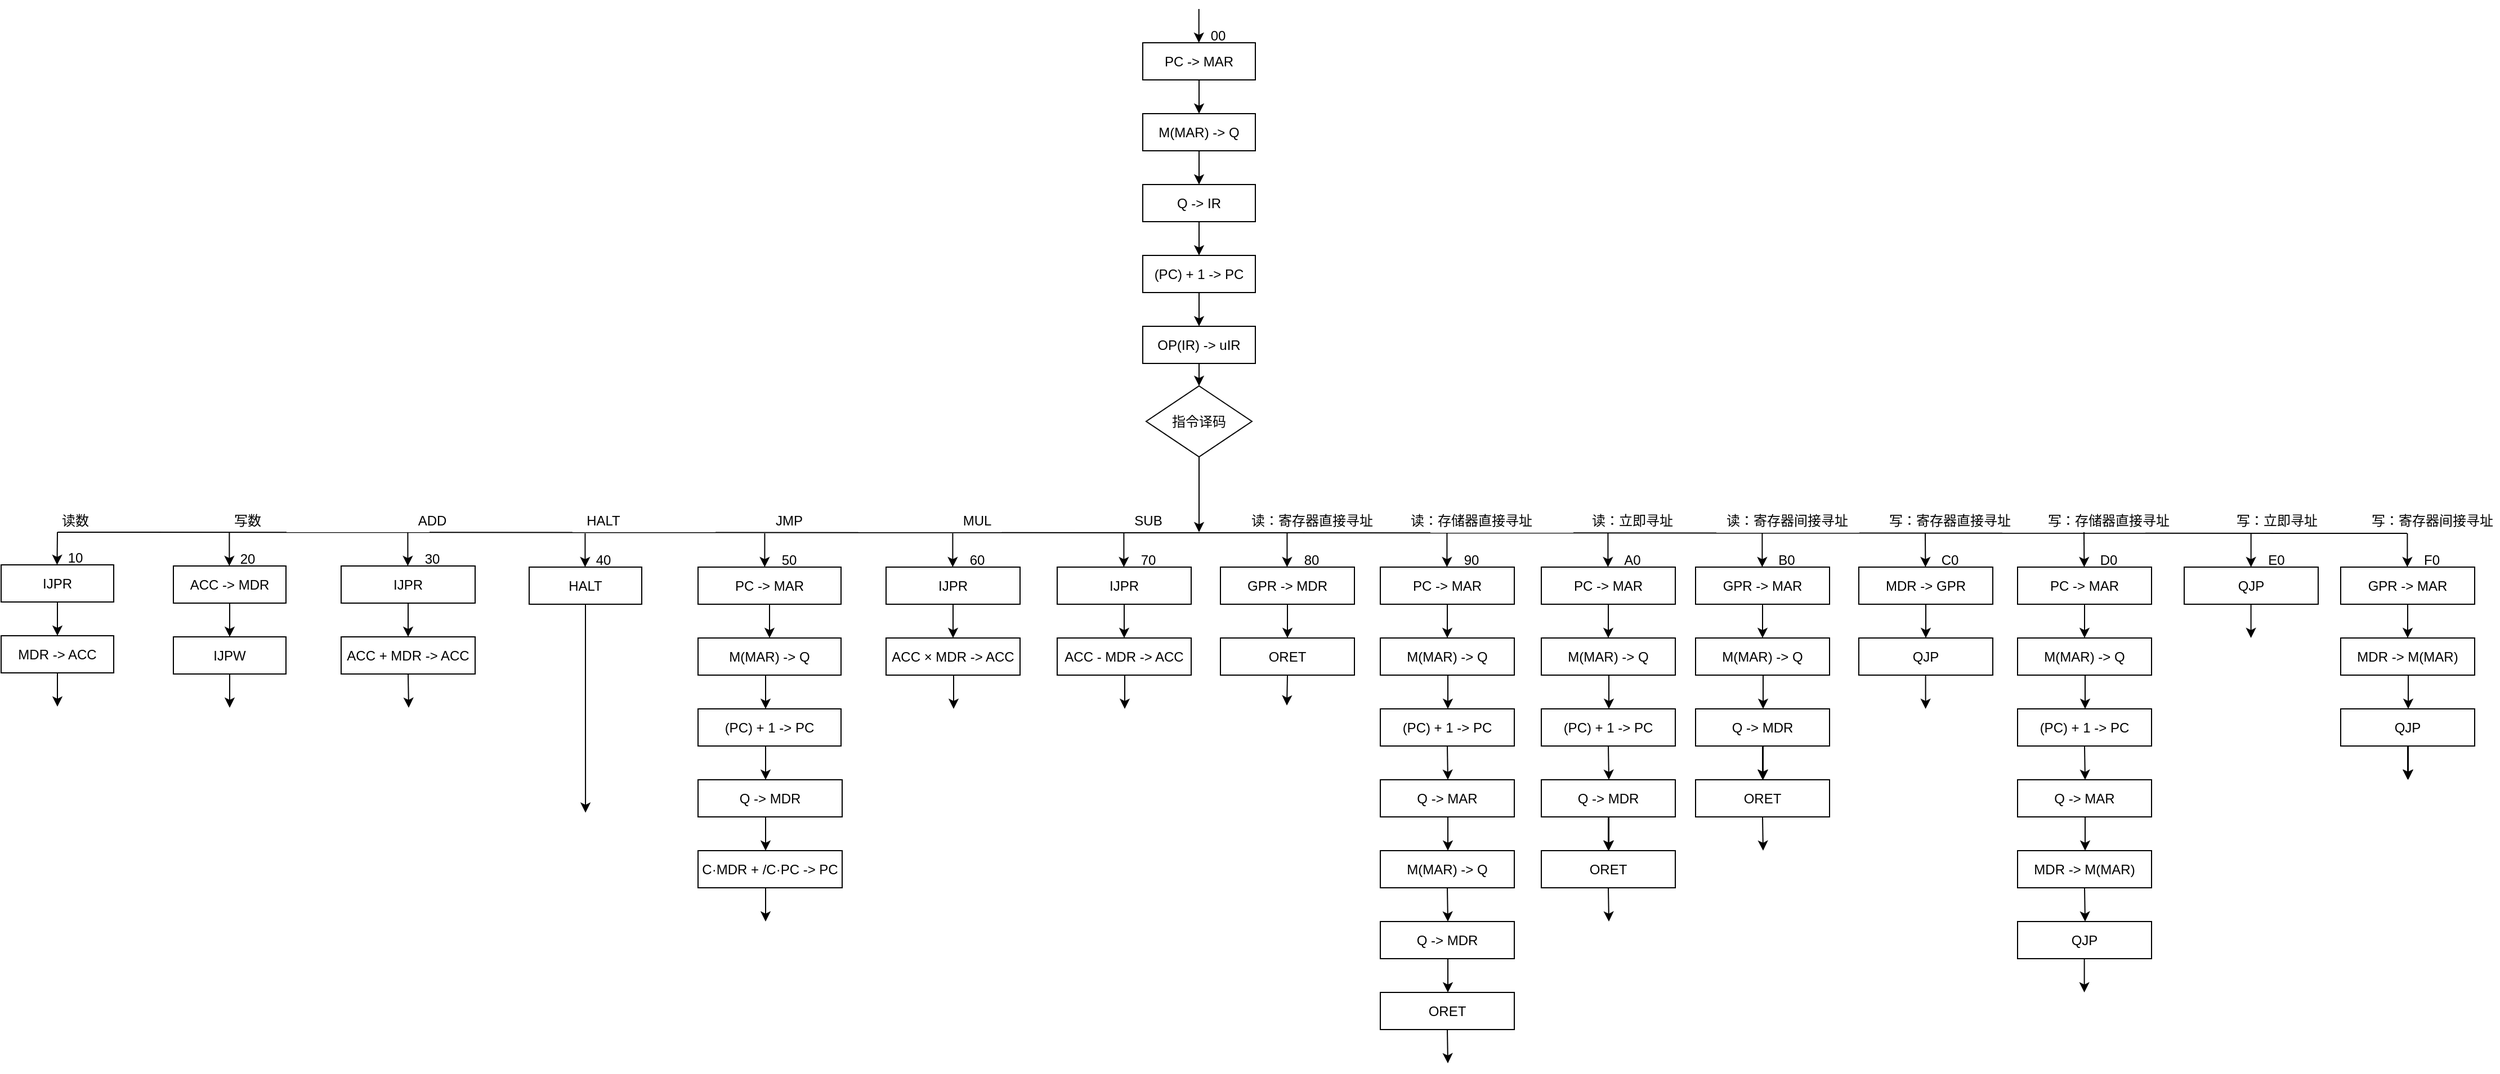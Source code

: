 <mxfile version="24.4.10" type="github">
  <diagram name="第 1 页" id="KQBWLX6boM1I_vUu8Vus">
    <mxGraphModel dx="664" dy="372" grid="0" gridSize="10" guides="1" tooltips="1" connect="1" arrows="1" fold="1" page="1" pageScale="1" pageWidth="2336" pageHeight="1654" math="0" shadow="0">
      <root>
        <mxCell id="0" />
        <mxCell id="1" parent="0" />
        <mxCell id="kWfAGaoXyf_pxr5Y56vw-7" style="edgeStyle=orthogonalEdgeStyle;rounded=0;orthogonalLoop=1;jettySize=auto;html=1;exitX=0.5;exitY=1;exitDx=0;exitDy=0;entryX=0.5;entryY=0;entryDx=0;entryDy=0;" parent="1" source="kWfAGaoXyf_pxr5Y56vw-1" target="kWfAGaoXyf_pxr5Y56vw-2" edge="1">
          <mxGeometry relative="1" as="geometry" />
        </mxCell>
        <mxCell id="kWfAGaoXyf_pxr5Y56vw-1" value="PC -&amp;gt; MAR" style="rounded=0;whiteSpace=wrap;html=1;" parent="1" vertex="1">
          <mxGeometry x="1078" y="47" width="100" height="33" as="geometry" />
        </mxCell>
        <mxCell id="kWfAGaoXyf_pxr5Y56vw-9" style="edgeStyle=orthogonalEdgeStyle;rounded=0;orthogonalLoop=1;jettySize=auto;html=1;exitX=0.5;exitY=1;exitDx=0;exitDy=0;entryX=0.5;entryY=0;entryDx=0;entryDy=0;" parent="1" source="kWfAGaoXyf_pxr5Y56vw-2" target="kWfAGaoXyf_pxr5Y56vw-3" edge="1">
          <mxGeometry relative="1" as="geometry" />
        </mxCell>
        <mxCell id="kWfAGaoXyf_pxr5Y56vw-2" value="M(MAR) -&amp;gt; Q" style="rounded=0;whiteSpace=wrap;html=1;" parent="1" vertex="1">
          <mxGeometry x="1078" y="110" width="100" height="33" as="geometry" />
        </mxCell>
        <mxCell id="kWfAGaoXyf_pxr5Y56vw-10" style="edgeStyle=orthogonalEdgeStyle;rounded=0;orthogonalLoop=1;jettySize=auto;html=1;exitX=0.5;exitY=1;exitDx=0;exitDy=0;entryX=0.5;entryY=0;entryDx=0;entryDy=0;" parent="1" source="kWfAGaoXyf_pxr5Y56vw-3" target="kWfAGaoXyf_pxr5Y56vw-4" edge="1">
          <mxGeometry relative="1" as="geometry" />
        </mxCell>
        <mxCell id="kWfAGaoXyf_pxr5Y56vw-3" value="Q -&amp;gt; IR" style="rounded=0;whiteSpace=wrap;html=1;" parent="1" vertex="1">
          <mxGeometry x="1078" y="173" width="100" height="33" as="geometry" />
        </mxCell>
        <mxCell id="kWfAGaoXyf_pxr5Y56vw-11" style="edgeStyle=orthogonalEdgeStyle;rounded=0;orthogonalLoop=1;jettySize=auto;html=1;exitX=0.5;exitY=1;exitDx=0;exitDy=0;entryX=0.5;entryY=0;entryDx=0;entryDy=0;" parent="1" source="kWfAGaoXyf_pxr5Y56vw-4" target="kWfAGaoXyf_pxr5Y56vw-5" edge="1">
          <mxGeometry relative="1" as="geometry" />
        </mxCell>
        <mxCell id="kWfAGaoXyf_pxr5Y56vw-4" value="(PC) + 1 -&amp;gt; PC" style="rounded=0;whiteSpace=wrap;html=1;" parent="1" vertex="1">
          <mxGeometry x="1078" y="236" width="100" height="33" as="geometry" />
        </mxCell>
        <mxCell id="4xwz8GY5jSv0y4s4u3vX-2" style="edgeStyle=orthogonalEdgeStyle;rounded=0;orthogonalLoop=1;jettySize=auto;html=1;exitX=0.5;exitY=1;exitDx=0;exitDy=0;entryX=0.5;entryY=0;entryDx=0;entryDy=0;" edge="1" parent="1" source="kWfAGaoXyf_pxr5Y56vw-5" target="4xwz8GY5jSv0y4s4u3vX-1">
          <mxGeometry relative="1" as="geometry" />
        </mxCell>
        <mxCell id="kWfAGaoXyf_pxr5Y56vw-5" value="OP(IR) -&amp;gt; uIR" style="rounded=0;whiteSpace=wrap;html=1;" parent="1" vertex="1">
          <mxGeometry x="1078" y="299" width="100" height="33" as="geometry" />
        </mxCell>
        <mxCell id="4xwz8GY5jSv0y4s4u3vX-183" style="edgeStyle=orthogonalEdgeStyle;rounded=0;orthogonalLoop=1;jettySize=auto;html=1;exitX=0.5;exitY=1;exitDx=0;exitDy=0;" edge="1" parent="1" source="4xwz8GY5jSv0y4s4u3vX-1">
          <mxGeometry relative="1" as="geometry">
            <mxPoint x="1128" y="482" as="targetPoint" />
          </mxGeometry>
        </mxCell>
        <mxCell id="4xwz8GY5jSv0y4s4u3vX-1" value="指令译码" style="rhombus;whiteSpace=wrap;html=1;" vertex="1" parent="1">
          <mxGeometry x="1081" y="352" width="94" height="63" as="geometry" />
        </mxCell>
        <mxCell id="4xwz8GY5jSv0y4s4u3vX-5" value="00" style="text;html=1;align=center;verticalAlign=middle;whiteSpace=wrap;rounded=0;" vertex="1" parent="1">
          <mxGeometry x="1115" y="26" width="60" height="30" as="geometry" />
        </mxCell>
        <mxCell id="4xwz8GY5jSv0y4s4u3vX-6" style="edgeStyle=orthogonalEdgeStyle;rounded=0;orthogonalLoop=1;jettySize=auto;html=1;exitX=0.5;exitY=1;exitDx=0;exitDy=0;entryX=0.5;entryY=0;entryDx=0;entryDy=0;" edge="1" parent="1" source="4xwz8GY5jSv0y4s4u3vX-7" target="4xwz8GY5jSv0y4s4u3vX-9">
          <mxGeometry relative="1" as="geometry" />
        </mxCell>
        <mxCell id="4xwz8GY5jSv0y4s4u3vX-7" value="IJPR" style="rounded=0;whiteSpace=wrap;html=1;" vertex="1" parent="1">
          <mxGeometry x="64" y="511" width="100" height="33" as="geometry" />
        </mxCell>
        <mxCell id="4xwz8GY5jSv0y4s4u3vX-8" style="edgeStyle=orthogonalEdgeStyle;rounded=0;orthogonalLoop=1;jettySize=auto;html=1;exitX=0.5;exitY=1;exitDx=0;exitDy=0;entryX=0.5;entryY=0;entryDx=0;entryDy=0;" edge="1" parent="1" source="4xwz8GY5jSv0y4s4u3vX-9">
          <mxGeometry relative="1" as="geometry">
            <mxPoint x="114" y="637" as="targetPoint" />
          </mxGeometry>
        </mxCell>
        <mxCell id="4xwz8GY5jSv0y4s4u3vX-9" value="MDR -&amp;gt; ACC" style="rounded=0;whiteSpace=wrap;html=1;" vertex="1" parent="1">
          <mxGeometry x="64" y="574" width="100" height="33" as="geometry" />
        </mxCell>
        <mxCell id="4xwz8GY5jSv0y4s4u3vX-16" value="10" style="text;html=1;align=center;verticalAlign=middle;whiteSpace=wrap;rounded=0;" vertex="1" parent="1">
          <mxGeometry x="100" y="490" width="60" height="30" as="geometry" />
        </mxCell>
        <mxCell id="4xwz8GY5jSv0y4s4u3vX-17" style="edgeStyle=orthogonalEdgeStyle;rounded=0;orthogonalLoop=1;jettySize=auto;html=1;exitX=0.5;exitY=1;exitDx=0;exitDy=0;entryX=0.5;entryY=0;entryDx=0;entryDy=0;" edge="1" parent="1">
          <mxGeometry relative="1" as="geometry">
            <mxPoint x="1127.86" y="17" as="sourcePoint" />
            <mxPoint x="1127.86" y="47" as="targetPoint" />
          </mxGeometry>
        </mxCell>
        <mxCell id="4xwz8GY5jSv0y4s4u3vX-18" style="edgeStyle=orthogonalEdgeStyle;rounded=0;orthogonalLoop=1;jettySize=auto;html=1;entryX=0.5;entryY=0;entryDx=0;entryDy=0;" edge="1" parent="1">
          <mxGeometry relative="1" as="geometry">
            <mxPoint x="114" y="482" as="sourcePoint" />
            <mxPoint x="113.71" y="511" as="targetPoint" />
          </mxGeometry>
        </mxCell>
        <mxCell id="4xwz8GY5jSv0y4s4u3vX-20" style="edgeStyle=orthogonalEdgeStyle;rounded=0;orthogonalLoop=1;jettySize=auto;html=1;exitX=0.5;exitY=1;exitDx=0;exitDy=0;entryX=0.5;entryY=0;entryDx=0;entryDy=0;" edge="1" parent="1" source="4xwz8GY5jSv0y4s4u3vX-21" target="4xwz8GY5jSv0y4s4u3vX-23">
          <mxGeometry relative="1" as="geometry" />
        </mxCell>
        <mxCell id="4xwz8GY5jSv0y4s4u3vX-21" value="ACC -&amp;gt; MDR" style="rounded=0;whiteSpace=wrap;html=1;" vertex="1" parent="1">
          <mxGeometry x="217" y="512" width="100" height="33" as="geometry" />
        </mxCell>
        <mxCell id="4xwz8GY5jSv0y4s4u3vX-22" style="edgeStyle=orthogonalEdgeStyle;rounded=0;orthogonalLoop=1;jettySize=auto;html=1;exitX=0.5;exitY=1;exitDx=0;exitDy=0;entryX=0.5;entryY=0;entryDx=0;entryDy=0;" edge="1" parent="1" source="4xwz8GY5jSv0y4s4u3vX-23">
          <mxGeometry relative="1" as="geometry">
            <mxPoint x="267" y="638" as="targetPoint" />
          </mxGeometry>
        </mxCell>
        <mxCell id="4xwz8GY5jSv0y4s4u3vX-23" value="IJPW" style="rounded=0;whiteSpace=wrap;html=1;" vertex="1" parent="1">
          <mxGeometry x="217" y="575" width="100" height="33" as="geometry" />
        </mxCell>
        <mxCell id="4xwz8GY5jSv0y4s4u3vX-24" value="20" style="text;html=1;align=center;verticalAlign=middle;whiteSpace=wrap;rounded=0;" vertex="1" parent="1">
          <mxGeometry x="253" y="491" width="60" height="30" as="geometry" />
        </mxCell>
        <mxCell id="4xwz8GY5jSv0y4s4u3vX-25" style="edgeStyle=orthogonalEdgeStyle;rounded=0;orthogonalLoop=1;jettySize=auto;html=1;exitX=0.5;exitY=1;exitDx=0;exitDy=0;entryX=0.5;entryY=0;entryDx=0;entryDy=0;" edge="1" parent="1">
          <mxGeometry relative="1" as="geometry">
            <mxPoint x="266.71" y="482" as="sourcePoint" />
            <mxPoint x="266.71" y="512" as="targetPoint" />
          </mxGeometry>
        </mxCell>
        <mxCell id="4xwz8GY5jSv0y4s4u3vX-26" style="edgeStyle=orthogonalEdgeStyle;rounded=0;orthogonalLoop=1;jettySize=auto;html=1;exitX=0.5;exitY=1;exitDx=0;exitDy=0;entryX=0.5;entryY=0;entryDx=0;entryDy=0;" edge="1" parent="1" source="4xwz8GY5jSv0y4s4u3vX-27" target="4xwz8GY5jSv0y4s4u3vX-29">
          <mxGeometry relative="1" as="geometry" />
        </mxCell>
        <mxCell id="4xwz8GY5jSv0y4s4u3vX-27" value="IJPR" style="rounded=0;whiteSpace=wrap;html=1;" vertex="1" parent="1">
          <mxGeometry x="366" y="512" width="119" height="33" as="geometry" />
        </mxCell>
        <mxCell id="4xwz8GY5jSv0y4s4u3vX-28" style="edgeStyle=orthogonalEdgeStyle;rounded=0;orthogonalLoop=1;jettySize=auto;html=1;exitX=0.5;exitY=1;exitDx=0;exitDy=0;entryX=0.5;entryY=0;entryDx=0;entryDy=0;" edge="1" parent="1" source="4xwz8GY5jSv0y4s4u3vX-29">
          <mxGeometry relative="1" as="geometry">
            <mxPoint x="426" y="638" as="targetPoint" />
            <mxPoint x="435.5" y="608" as="sourcePoint" />
          </mxGeometry>
        </mxCell>
        <mxCell id="4xwz8GY5jSv0y4s4u3vX-29" value="ACC + MDR -&amp;gt; ACC" style="rounded=0;whiteSpace=wrap;html=1;" vertex="1" parent="1">
          <mxGeometry x="366" y="575" width="119" height="33" as="geometry" />
        </mxCell>
        <mxCell id="4xwz8GY5jSv0y4s4u3vX-30" value="30" style="text;html=1;align=center;verticalAlign=middle;whiteSpace=wrap;rounded=0;" vertex="1" parent="1">
          <mxGeometry x="417" y="491" width="60" height="30" as="geometry" />
        </mxCell>
        <mxCell id="4xwz8GY5jSv0y4s4u3vX-31" style="edgeStyle=orthogonalEdgeStyle;rounded=0;orthogonalLoop=1;jettySize=auto;html=1;exitX=0.5;exitY=1;exitDx=0;exitDy=0;entryX=0.5;entryY=0;entryDx=0;entryDy=0;" edge="1" parent="1">
          <mxGeometry relative="1" as="geometry">
            <mxPoint x="425.21" y="482" as="sourcePoint" />
            <mxPoint x="425.21" y="512" as="targetPoint" />
          </mxGeometry>
        </mxCell>
        <mxCell id="4xwz8GY5jSv0y4s4u3vX-38" style="edgeStyle=orthogonalEdgeStyle;rounded=0;orthogonalLoop=1;jettySize=auto;html=1;exitX=0.5;exitY=1;exitDx=0;exitDy=0;" edge="1" parent="1" source="4xwz8GY5jSv0y4s4u3vX-33">
          <mxGeometry relative="1" as="geometry">
            <mxPoint x="583.048" y="731.245" as="targetPoint" />
          </mxGeometry>
        </mxCell>
        <mxCell id="4xwz8GY5jSv0y4s4u3vX-33" value="HALT" style="rounded=0;whiteSpace=wrap;html=1;" vertex="1" parent="1">
          <mxGeometry x="533" y="513" width="100" height="33" as="geometry" />
        </mxCell>
        <mxCell id="4xwz8GY5jSv0y4s4u3vX-36" value="40" style="text;html=1;align=center;verticalAlign=middle;whiteSpace=wrap;rounded=0;" vertex="1" parent="1">
          <mxGeometry x="569" y="492" width="60" height="30" as="geometry" />
        </mxCell>
        <mxCell id="4xwz8GY5jSv0y4s4u3vX-37" style="edgeStyle=orthogonalEdgeStyle;rounded=0;orthogonalLoop=1;jettySize=auto;html=1;exitX=0.5;exitY=1;exitDx=0;exitDy=0;entryX=0.5;entryY=0;entryDx=0;entryDy=0;" edge="1" parent="1">
          <mxGeometry relative="1" as="geometry">
            <mxPoint x="582.71" y="483" as="sourcePoint" />
            <mxPoint x="582.71" y="513" as="targetPoint" />
          </mxGeometry>
        </mxCell>
        <mxCell id="4xwz8GY5jSv0y4s4u3vX-39" style="edgeStyle=orthogonalEdgeStyle;rounded=0;orthogonalLoop=1;jettySize=auto;html=1;exitX=0.5;exitY=1;exitDx=0;exitDy=0;entryX=0.5;entryY=0;entryDx=0;entryDy=0;" edge="1" parent="1" source="4xwz8GY5jSv0y4s4u3vX-40" target="4xwz8GY5jSv0y4s4u3vX-42">
          <mxGeometry relative="1" as="geometry" />
        </mxCell>
        <mxCell id="4xwz8GY5jSv0y4s4u3vX-40" value="PC -&amp;gt; MAR" style="rounded=0;whiteSpace=wrap;html=1;" vertex="1" parent="1">
          <mxGeometry x="683" y="513" width="127" height="33" as="geometry" />
        </mxCell>
        <mxCell id="4xwz8GY5jSv0y4s4u3vX-41" style="edgeStyle=orthogonalEdgeStyle;rounded=0;orthogonalLoop=1;jettySize=auto;html=1;entryX=0.5;entryY=0;entryDx=0;entryDy=0;" edge="1" parent="1">
          <mxGeometry relative="1" as="geometry">
            <mxPoint x="743" y="639" as="targetPoint" />
            <mxPoint x="743" y="609" as="sourcePoint" />
          </mxGeometry>
        </mxCell>
        <mxCell id="4xwz8GY5jSv0y4s4u3vX-42" value="M(MAR) -&amp;gt; Q" style="rounded=0;whiteSpace=wrap;html=1;" vertex="1" parent="1">
          <mxGeometry x="683" y="576" width="127" height="33" as="geometry" />
        </mxCell>
        <mxCell id="4xwz8GY5jSv0y4s4u3vX-43" value="50" style="text;html=1;align=center;verticalAlign=middle;whiteSpace=wrap;rounded=0;" vertex="1" parent="1">
          <mxGeometry x="734" y="492" width="60" height="30" as="geometry" />
        </mxCell>
        <mxCell id="4xwz8GY5jSv0y4s4u3vX-44" style="edgeStyle=orthogonalEdgeStyle;rounded=0;orthogonalLoop=1;jettySize=auto;html=1;exitX=0.5;exitY=1;exitDx=0;exitDy=0;entryX=0.5;entryY=0;entryDx=0;entryDy=0;" edge="1" parent="1">
          <mxGeometry relative="1" as="geometry">
            <mxPoint x="742.21" y="483" as="sourcePoint" />
            <mxPoint x="742.21" y="513" as="targetPoint" />
          </mxGeometry>
        </mxCell>
        <mxCell id="4xwz8GY5jSv0y4s4u3vX-45" style="edgeStyle=orthogonalEdgeStyle;rounded=0;orthogonalLoop=1;jettySize=auto;html=1;exitX=0.5;exitY=1;exitDx=0;exitDy=0;entryX=0.5;entryY=0;entryDx=0;entryDy=0;" edge="1" parent="1">
          <mxGeometry relative="1" as="geometry">
            <mxPoint x="743" y="702" as="targetPoint" />
            <mxPoint x="752.5" y="672" as="sourcePoint" />
          </mxGeometry>
        </mxCell>
        <mxCell id="4xwz8GY5jSv0y4s4u3vX-46" value="(PC) + 1 -&amp;gt; PC" style="rounded=0;whiteSpace=wrap;html=1;" vertex="1" parent="1">
          <mxGeometry x="683" y="639" width="127" height="33" as="geometry" />
        </mxCell>
        <mxCell id="4xwz8GY5jSv0y4s4u3vX-47" style="edgeStyle=orthogonalEdgeStyle;rounded=0;orthogonalLoop=1;jettySize=auto;html=1;exitX=0.5;exitY=1;exitDx=0;exitDy=0;entryX=0.5;entryY=0;entryDx=0;entryDy=0;" edge="1" parent="1">
          <mxGeometry relative="1" as="geometry">
            <mxPoint x="743" y="765" as="targetPoint" />
            <mxPoint x="752.5" y="735" as="sourcePoint" />
          </mxGeometry>
        </mxCell>
        <mxCell id="4xwz8GY5jSv0y4s4u3vX-48" value="Q -&amp;gt; MDR" style="rounded=0;whiteSpace=wrap;html=1;" vertex="1" parent="1">
          <mxGeometry x="683" y="702" width="128" height="33" as="geometry" />
        </mxCell>
        <mxCell id="4xwz8GY5jSv0y4s4u3vX-49" style="edgeStyle=orthogonalEdgeStyle;rounded=0;orthogonalLoop=1;jettySize=auto;html=1;exitX=0.5;exitY=1;exitDx=0;exitDy=0;entryX=0.5;entryY=0;entryDx=0;entryDy=0;" edge="1" parent="1">
          <mxGeometry relative="1" as="geometry">
            <mxPoint x="743" y="828" as="targetPoint" />
            <mxPoint x="752.5" y="798" as="sourcePoint" />
          </mxGeometry>
        </mxCell>
        <mxCell id="4xwz8GY5jSv0y4s4u3vX-50" value="C·MDR + /C·PC -&amp;gt; PC" style="rounded=0;whiteSpace=wrap;html=1;" vertex="1" parent="1">
          <mxGeometry x="683" y="765" width="128" height="33" as="geometry" />
        </mxCell>
        <mxCell id="4xwz8GY5jSv0y4s4u3vX-51" style="edgeStyle=orthogonalEdgeStyle;rounded=0;orthogonalLoop=1;jettySize=auto;html=1;exitX=0.5;exitY=1;exitDx=0;exitDy=0;entryX=0.5;entryY=0;entryDx=0;entryDy=0;" edge="1" parent="1" source="4xwz8GY5jSv0y4s4u3vX-52" target="4xwz8GY5jSv0y4s4u3vX-54">
          <mxGeometry relative="1" as="geometry" />
        </mxCell>
        <mxCell id="4xwz8GY5jSv0y4s4u3vX-52" value="IJPR" style="rounded=0;whiteSpace=wrap;html=1;" vertex="1" parent="1">
          <mxGeometry x="850" y="513" width="119" height="33" as="geometry" />
        </mxCell>
        <mxCell id="4xwz8GY5jSv0y4s4u3vX-53" style="edgeStyle=orthogonalEdgeStyle;rounded=0;orthogonalLoop=1;jettySize=auto;html=1;entryX=0.5;entryY=0;entryDx=0;entryDy=0;" edge="1" parent="1">
          <mxGeometry relative="1" as="geometry">
            <mxPoint x="910" y="639" as="targetPoint" />
            <mxPoint x="910" y="609" as="sourcePoint" />
          </mxGeometry>
        </mxCell>
        <mxCell id="4xwz8GY5jSv0y4s4u3vX-54" value="ACC × MDR -&amp;gt; ACC" style="rounded=0;whiteSpace=wrap;html=1;" vertex="1" parent="1">
          <mxGeometry x="850" y="576" width="119" height="33" as="geometry" />
        </mxCell>
        <mxCell id="4xwz8GY5jSv0y4s4u3vX-55" value="60" style="text;html=1;align=center;verticalAlign=middle;whiteSpace=wrap;rounded=0;" vertex="1" parent="1">
          <mxGeometry x="901" y="492" width="60" height="30" as="geometry" />
        </mxCell>
        <mxCell id="4xwz8GY5jSv0y4s4u3vX-56" style="edgeStyle=orthogonalEdgeStyle;rounded=0;orthogonalLoop=1;jettySize=auto;html=1;exitX=0.5;exitY=1;exitDx=0;exitDy=0;entryX=0.5;entryY=0;entryDx=0;entryDy=0;" edge="1" parent="1">
          <mxGeometry relative="1" as="geometry">
            <mxPoint x="909.21" y="483" as="sourcePoint" />
            <mxPoint x="909.21" y="513" as="targetPoint" />
          </mxGeometry>
        </mxCell>
        <mxCell id="4xwz8GY5jSv0y4s4u3vX-57" style="edgeStyle=orthogonalEdgeStyle;rounded=0;orthogonalLoop=1;jettySize=auto;html=1;exitX=0.5;exitY=1;exitDx=0;exitDy=0;entryX=0.5;entryY=0;entryDx=0;entryDy=0;" edge="1" parent="1" source="4xwz8GY5jSv0y4s4u3vX-58" target="4xwz8GY5jSv0y4s4u3vX-60">
          <mxGeometry relative="1" as="geometry" />
        </mxCell>
        <mxCell id="4xwz8GY5jSv0y4s4u3vX-58" value="IJPR" style="rounded=0;whiteSpace=wrap;html=1;" vertex="1" parent="1">
          <mxGeometry x="1002" y="513" width="119" height="33" as="geometry" />
        </mxCell>
        <mxCell id="4xwz8GY5jSv0y4s4u3vX-59" style="edgeStyle=orthogonalEdgeStyle;rounded=0;orthogonalLoop=1;jettySize=auto;html=1;entryX=0.5;entryY=0;entryDx=0;entryDy=0;" edge="1" parent="1">
          <mxGeometry relative="1" as="geometry">
            <mxPoint x="1062" y="639" as="targetPoint" />
            <mxPoint x="1062" y="609" as="sourcePoint" />
          </mxGeometry>
        </mxCell>
        <mxCell id="4xwz8GY5jSv0y4s4u3vX-60" value="ACC - MDR -&amp;gt; ACC" style="rounded=0;whiteSpace=wrap;html=1;" vertex="1" parent="1">
          <mxGeometry x="1002" y="576" width="119" height="33" as="geometry" />
        </mxCell>
        <mxCell id="4xwz8GY5jSv0y4s4u3vX-61" value="70" style="text;html=1;align=center;verticalAlign=middle;whiteSpace=wrap;rounded=0;" vertex="1" parent="1">
          <mxGeometry x="1053" y="492" width="60" height="30" as="geometry" />
        </mxCell>
        <mxCell id="4xwz8GY5jSv0y4s4u3vX-62" style="edgeStyle=orthogonalEdgeStyle;rounded=0;orthogonalLoop=1;jettySize=auto;html=1;exitX=0.5;exitY=1;exitDx=0;exitDy=0;entryX=0.5;entryY=0;entryDx=0;entryDy=0;" edge="1" parent="1">
          <mxGeometry relative="1" as="geometry">
            <mxPoint x="1061.21" y="483" as="sourcePoint" />
            <mxPoint x="1061.21" y="513" as="targetPoint" />
          </mxGeometry>
        </mxCell>
        <mxCell id="4xwz8GY5jSv0y4s4u3vX-64" style="edgeStyle=orthogonalEdgeStyle;rounded=0;orthogonalLoop=1;jettySize=auto;html=1;exitX=0.5;exitY=1;exitDx=0;exitDy=0;entryX=0.5;entryY=0;entryDx=0;entryDy=0;" edge="1" parent="1" source="4xwz8GY5jSv0y4s4u3vX-65" target="4xwz8GY5jSv0y4s4u3vX-67">
          <mxGeometry relative="1" as="geometry" />
        </mxCell>
        <mxCell id="4xwz8GY5jSv0y4s4u3vX-65" value="GPR -&amp;gt; MDR" style="rounded=0;whiteSpace=wrap;html=1;" vertex="1" parent="1">
          <mxGeometry x="1147" y="513" width="119" height="33" as="geometry" />
        </mxCell>
        <mxCell id="4xwz8GY5jSv0y4s4u3vX-66" style="edgeStyle=orthogonalEdgeStyle;rounded=0;orthogonalLoop=1;jettySize=auto;html=1;exitX=0.5;exitY=1;exitDx=0;exitDy=0;" edge="1" parent="1" source="4xwz8GY5jSv0y4s4u3vX-67">
          <mxGeometry relative="1" as="geometry">
            <mxPoint x="1206" y="636" as="targetPoint" />
            <mxPoint x="1215.5" y="621" as="sourcePoint" />
          </mxGeometry>
        </mxCell>
        <mxCell id="4xwz8GY5jSv0y4s4u3vX-67" value="ORET" style="rounded=0;whiteSpace=wrap;html=1;" vertex="1" parent="1">
          <mxGeometry x="1147" y="576" width="119" height="33" as="geometry" />
        </mxCell>
        <mxCell id="4xwz8GY5jSv0y4s4u3vX-68" value="80" style="text;html=1;align=center;verticalAlign=middle;whiteSpace=wrap;rounded=0;" vertex="1" parent="1">
          <mxGeometry x="1198" y="492" width="60" height="30" as="geometry" />
        </mxCell>
        <mxCell id="4xwz8GY5jSv0y4s4u3vX-69" style="edgeStyle=orthogonalEdgeStyle;rounded=0;orthogonalLoop=1;jettySize=auto;html=1;exitX=0.5;exitY=1;exitDx=0;exitDy=0;entryX=0.5;entryY=0;entryDx=0;entryDy=0;" edge="1" parent="1">
          <mxGeometry relative="1" as="geometry">
            <mxPoint x="1206.21" y="483" as="sourcePoint" />
            <mxPoint x="1206.21" y="513" as="targetPoint" />
          </mxGeometry>
        </mxCell>
        <mxCell id="4xwz8GY5jSv0y4s4u3vX-70" style="edgeStyle=orthogonalEdgeStyle;rounded=0;orthogonalLoop=1;jettySize=auto;html=1;exitX=0.5;exitY=1;exitDx=0;exitDy=0;entryX=0.5;entryY=0;entryDx=0;entryDy=0;" edge="1" parent="1" source="4xwz8GY5jSv0y4s4u3vX-71" target="4xwz8GY5jSv0y4s4u3vX-73">
          <mxGeometry relative="1" as="geometry" />
        </mxCell>
        <mxCell id="4xwz8GY5jSv0y4s4u3vX-71" value="PC -&amp;gt; MAR" style="rounded=0;whiteSpace=wrap;html=1;" vertex="1" parent="1">
          <mxGeometry x="1289" y="513" width="119" height="33" as="geometry" />
        </mxCell>
        <mxCell id="4xwz8GY5jSv0y4s4u3vX-72" style="edgeStyle=orthogonalEdgeStyle;rounded=0;orthogonalLoop=1;jettySize=auto;html=1;entryX=0.5;entryY=0;entryDx=0;entryDy=0;" edge="1" parent="1">
          <mxGeometry relative="1" as="geometry">
            <mxPoint x="1349" y="639" as="targetPoint" />
            <mxPoint x="1349" y="609" as="sourcePoint" />
          </mxGeometry>
        </mxCell>
        <mxCell id="4xwz8GY5jSv0y4s4u3vX-73" value="M(MAR) -&amp;gt; Q" style="rounded=0;whiteSpace=wrap;html=1;" vertex="1" parent="1">
          <mxGeometry x="1289" y="576" width="119" height="33" as="geometry" />
        </mxCell>
        <mxCell id="4xwz8GY5jSv0y4s4u3vX-74" value="90" style="text;html=1;align=center;verticalAlign=middle;whiteSpace=wrap;rounded=0;" vertex="1" parent="1">
          <mxGeometry x="1340" y="492" width="60" height="30" as="geometry" />
        </mxCell>
        <mxCell id="4xwz8GY5jSv0y4s4u3vX-75" style="edgeStyle=orthogonalEdgeStyle;rounded=0;orthogonalLoop=1;jettySize=auto;html=1;exitX=0.5;exitY=1;exitDx=0;exitDy=0;entryX=0.5;entryY=0;entryDx=0;entryDy=0;" edge="1" parent="1">
          <mxGeometry relative="1" as="geometry">
            <mxPoint x="1348.21" y="483" as="sourcePoint" />
            <mxPoint x="1348.21" y="513" as="targetPoint" />
          </mxGeometry>
        </mxCell>
        <mxCell id="4xwz8GY5jSv0y4s4u3vX-76" style="edgeStyle=orthogonalEdgeStyle;rounded=0;orthogonalLoop=1;jettySize=auto;html=1;exitX=0.5;exitY=1;exitDx=0;exitDy=0;entryX=0.5;entryY=0;entryDx=0;entryDy=0;" edge="1" parent="1" source="4xwz8GY5jSv0y4s4u3vX-77">
          <mxGeometry relative="1" as="geometry">
            <mxPoint x="1349" y="702" as="targetPoint" />
            <mxPoint x="1358.5" y="672" as="sourcePoint" />
          </mxGeometry>
        </mxCell>
        <mxCell id="4xwz8GY5jSv0y4s4u3vX-77" value="(PC) + 1 -&amp;gt; PC&lt;span style=&quot;color: rgba(0, 0, 0, 0); font-family: monospace; font-size: 0px; text-align: start; white-space: nowrap;&quot;&gt;%3CmxGraphModel%3E%3Croot%3E%3CmxCell%20id%3D%220%22%2F%3E%3CmxCell%20id%3D%221%22%20parent%3D%220%22%2F%3E%3CmxCell%20id%3D%222%22%20style%3D%22edgeStyle%3DorthogonalEdgeStyle%3Brounded%3D0%3BorthogonalLoop%3D1%3BjettySize%3Dauto%3Bhtml%3D1%3BexitX%3D0.5%3BexitY%3D1%3BexitDx%3D0%3BexitDy%3D0%3BentryX%3D0.5%3BentryY%3D0%3BentryDx%3D0%3BentryDy%3D0%3B%22%20edge%3D%221%22%20parent%3D%221%22%3E%3CmxGeometry%20relative%3D%221%22%20as%3D%22geometry%22%3E%3CmxPoint%20x%3D%222110%22%20y%3D%22619%22%20as%3D%22targetPoint%22%2F%3E%3CmxPoint%20x%3D%222119.5%22%20y%3D%22589%22%20as%3D%22sourcePoint%22%2F%3E%3C%2FmxGeometry%3E%3C%2FmxCell%3E%3CmxCell%20id%3D%223%22%20value%3D%22M(MAR)%20-%26amp%3Bgt%3B%20Q%22%20style%3D%22rounded%3D0%3BwhiteSpace%3Dwrap%3Bhtml%3D1%3B%22%20vertex%3D%221%22%20parent%3D%221%22%3E%3CmxGeometry%20x%3D%222050%22%20y%3D%22556%22%20width%3D%22119%22%20height%3D%2233%22%20as%3D%22geometry%22%2F%3E%3C%2FmxCell%3E%3C%2Froot%3E%3C%2FmxGraphModel%3E&lt;/span&gt;" style="rounded=0;whiteSpace=wrap;html=1;" vertex="1" parent="1">
          <mxGeometry x="1289" y="639" width="119" height="33" as="geometry" />
        </mxCell>
        <mxCell id="4xwz8GY5jSv0y4s4u3vX-78" style="edgeStyle=orthogonalEdgeStyle;rounded=0;orthogonalLoop=1;jettySize=auto;html=1;entryX=0.5;entryY=0;entryDx=0;entryDy=0;" edge="1" parent="1">
          <mxGeometry relative="1" as="geometry">
            <mxPoint x="1349" y="765" as="targetPoint" />
            <mxPoint x="1349" y="735" as="sourcePoint" />
          </mxGeometry>
        </mxCell>
        <mxCell id="4xwz8GY5jSv0y4s4u3vX-79" value="Q -&amp;gt; MAR" style="rounded=0;whiteSpace=wrap;html=1;" vertex="1" parent="1">
          <mxGeometry x="1289" y="702" width="119" height="33" as="geometry" />
        </mxCell>
        <mxCell id="4xwz8GY5jSv0y4s4u3vX-80" style="edgeStyle=orthogonalEdgeStyle;rounded=0;orthogonalLoop=1;jettySize=auto;html=1;exitX=0.5;exitY=1;exitDx=0;exitDy=0;entryX=0.5;entryY=0;entryDx=0;entryDy=0;" edge="1" parent="1" source="4xwz8GY5jSv0y4s4u3vX-81">
          <mxGeometry relative="1" as="geometry">
            <mxPoint x="1349" y="828" as="targetPoint" />
            <mxPoint x="1358.5" y="798" as="sourcePoint" />
          </mxGeometry>
        </mxCell>
        <mxCell id="4xwz8GY5jSv0y4s4u3vX-81" value="M(MAR) -&amp;gt; Q" style="rounded=0;whiteSpace=wrap;html=1;" vertex="1" parent="1">
          <mxGeometry x="1289" y="765" width="119" height="33" as="geometry" />
        </mxCell>
        <mxCell id="4xwz8GY5jSv0y4s4u3vX-82" style="edgeStyle=orthogonalEdgeStyle;rounded=0;orthogonalLoop=1;jettySize=auto;html=1;entryX=0.5;entryY=0;entryDx=0;entryDy=0;" edge="1" parent="1">
          <mxGeometry relative="1" as="geometry">
            <mxPoint x="1349" y="891" as="targetPoint" />
            <mxPoint x="1349" y="861" as="sourcePoint" />
          </mxGeometry>
        </mxCell>
        <mxCell id="4xwz8GY5jSv0y4s4u3vX-83" value="Q -&amp;gt; MDR" style="rounded=0;whiteSpace=wrap;html=1;" vertex="1" parent="1">
          <mxGeometry x="1289" y="828" width="119" height="33" as="geometry" />
        </mxCell>
        <mxCell id="4xwz8GY5jSv0y4s4u3vX-84" style="edgeStyle=orthogonalEdgeStyle;rounded=0;orthogonalLoop=1;jettySize=auto;html=1;exitX=0.5;exitY=1;exitDx=0;exitDy=0;entryX=0.5;entryY=0;entryDx=0;entryDy=0;" edge="1" parent="1" source="4xwz8GY5jSv0y4s4u3vX-85">
          <mxGeometry relative="1" as="geometry">
            <mxPoint x="1349" y="954" as="targetPoint" />
            <mxPoint x="1358.5" y="924" as="sourcePoint" />
          </mxGeometry>
        </mxCell>
        <mxCell id="4xwz8GY5jSv0y4s4u3vX-85" value="ORET" style="rounded=0;whiteSpace=wrap;html=1;" vertex="1" parent="1">
          <mxGeometry x="1289" y="891" width="119" height="33" as="geometry" />
        </mxCell>
        <mxCell id="4xwz8GY5jSv0y4s4u3vX-88" style="edgeStyle=orthogonalEdgeStyle;rounded=0;orthogonalLoop=1;jettySize=auto;html=1;exitX=0.5;exitY=1;exitDx=0;exitDy=0;entryX=0.5;entryY=0;entryDx=0;entryDy=0;" edge="1" parent="1" source="4xwz8GY5jSv0y4s4u3vX-89" target="4xwz8GY5jSv0y4s4u3vX-91">
          <mxGeometry relative="1" as="geometry" />
        </mxCell>
        <mxCell id="4xwz8GY5jSv0y4s4u3vX-89" value="PC -&amp;gt; MAR" style="rounded=0;whiteSpace=wrap;html=1;" vertex="1" parent="1">
          <mxGeometry x="1432" y="513" width="119" height="33" as="geometry" />
        </mxCell>
        <mxCell id="4xwz8GY5jSv0y4s4u3vX-90" style="edgeStyle=orthogonalEdgeStyle;rounded=0;orthogonalLoop=1;jettySize=auto;html=1;entryX=0.5;entryY=0;entryDx=0;entryDy=0;" edge="1" parent="1">
          <mxGeometry relative="1" as="geometry">
            <mxPoint x="1492" y="639" as="targetPoint" />
            <mxPoint x="1492" y="609" as="sourcePoint" />
          </mxGeometry>
        </mxCell>
        <mxCell id="4xwz8GY5jSv0y4s4u3vX-91" value="M(MAR) -&amp;gt; Q" style="rounded=0;whiteSpace=wrap;html=1;" vertex="1" parent="1">
          <mxGeometry x="1432" y="576" width="119" height="33" as="geometry" />
        </mxCell>
        <mxCell id="4xwz8GY5jSv0y4s4u3vX-92" value="A0" style="text;html=1;align=center;verticalAlign=middle;whiteSpace=wrap;rounded=0;" vertex="1" parent="1">
          <mxGeometry x="1483" y="492" width="60" height="30" as="geometry" />
        </mxCell>
        <mxCell id="4xwz8GY5jSv0y4s4u3vX-93" style="edgeStyle=orthogonalEdgeStyle;rounded=0;orthogonalLoop=1;jettySize=auto;html=1;exitX=0.5;exitY=1;exitDx=0;exitDy=0;entryX=0.5;entryY=0;entryDx=0;entryDy=0;" edge="1" parent="1">
          <mxGeometry relative="1" as="geometry">
            <mxPoint x="1491.21" y="483" as="sourcePoint" />
            <mxPoint x="1491.21" y="513" as="targetPoint" />
          </mxGeometry>
        </mxCell>
        <mxCell id="4xwz8GY5jSv0y4s4u3vX-94" style="edgeStyle=orthogonalEdgeStyle;rounded=0;orthogonalLoop=1;jettySize=auto;html=1;exitX=0.5;exitY=1;exitDx=0;exitDy=0;entryX=0.5;entryY=0;entryDx=0;entryDy=0;" edge="1" parent="1" source="4xwz8GY5jSv0y4s4u3vX-95">
          <mxGeometry relative="1" as="geometry">
            <mxPoint x="1492" y="702" as="targetPoint" />
            <mxPoint x="1501.5" y="672" as="sourcePoint" />
          </mxGeometry>
        </mxCell>
        <mxCell id="4xwz8GY5jSv0y4s4u3vX-95" value="(PC) + 1 -&amp;gt; PC&lt;span style=&quot;color: rgba(0, 0, 0, 0); font-family: monospace; font-size: 0px; text-align: start; white-space: nowrap;&quot;&gt;%3CmxGraphModel%3E%3Croot%3E%3CmxCell%20id%3D%220%22%2F%3E%3CmxCell%20id%3D%221%22%20parent%3D%220%22%2F%3E%3CmxCell%20id%3D%222%22%20style%3D%22edgeStyle%3DorthogonalEdgeStyle%3Brounded%3D0%3BorthogonalLoop%3D1%3BjettySize%3Dauto%3Bhtml%3D1%3BexitX%3D0.5%3BexitY%3D1%3BexitDx%3D0%3BexitDy%3D0%3BentryX%3D0.5%3BentryY%3D0%3BentryDx%3D0%3BentryDy%3D0%3B%22%20edge%3D%221%22%20parent%3D%221%22%3E%3CmxGeometry%20relative%3D%221%22%20as%3D%22geometry%22%3E%3CmxPoint%20x%3D%222110%22%20y%3D%22619%22%20as%3D%22targetPoint%22%2F%3E%3CmxPoint%20x%3D%222119.5%22%20y%3D%22589%22%20as%3D%22sourcePoint%22%2F%3E%3C%2FmxGeometry%3E%3C%2FmxCell%3E%3CmxCell%20id%3D%223%22%20value%3D%22M(MAR)%20-%26amp%3Bgt%3B%20Q%22%20style%3D%22rounded%3D0%3BwhiteSpace%3Dwrap%3Bhtml%3D1%3B%22%20vertex%3D%221%22%20parent%3D%221%22%3E%3CmxGeometry%20x%3D%222050%22%20y%3D%22556%22%20width%3D%22119%22%20height%3D%2233%22%20as%3D%22geometry%22%2F%3E%3C%2FmxCell%3E%3C%2Froot%3E%3C%2FmxGraphModel%3E&lt;/span&gt;" style="rounded=0;whiteSpace=wrap;html=1;" vertex="1" parent="1">
          <mxGeometry x="1432" y="639" width="119" height="33" as="geometry" />
        </mxCell>
        <mxCell id="4xwz8GY5jSv0y4s4u3vX-96" style="edgeStyle=orthogonalEdgeStyle;rounded=0;orthogonalLoop=1;jettySize=auto;html=1;exitX=0.5;exitY=1;exitDx=0;exitDy=0;entryX=0.5;entryY=0;entryDx=0;entryDy=0;" edge="1" parent="1">
          <mxGeometry relative="1" as="geometry">
            <mxPoint x="1492" y="765" as="targetPoint" />
            <mxPoint x="1501.5" y="735" as="sourcePoint" />
          </mxGeometry>
        </mxCell>
        <mxCell id="4xwz8GY5jSv0y4s4u3vX-125" value="" style="edgeStyle=orthogonalEdgeStyle;rounded=0;orthogonalLoop=1;jettySize=auto;html=1;" edge="1" parent="1" source="4xwz8GY5jSv0y4s4u3vX-97" target="4xwz8GY5jSv0y4s4u3vX-112">
          <mxGeometry relative="1" as="geometry" />
        </mxCell>
        <mxCell id="4xwz8GY5jSv0y4s4u3vX-97" value="Q -&amp;gt; MDR" style="rounded=0;whiteSpace=wrap;html=1;" vertex="1" parent="1">
          <mxGeometry x="1432" y="702" width="119" height="33" as="geometry" />
        </mxCell>
        <mxCell id="4xwz8GY5jSv0y4s4u3vX-111" style="edgeStyle=orthogonalEdgeStyle;rounded=0;orthogonalLoop=1;jettySize=auto;html=1;exitX=0.5;exitY=1;exitDx=0;exitDy=0;entryX=0.5;entryY=0;entryDx=0;entryDy=0;" edge="1" parent="1" source="4xwz8GY5jSv0y4s4u3vX-112">
          <mxGeometry relative="1" as="geometry">
            <mxPoint x="1492" y="828" as="targetPoint" />
            <mxPoint x="1501.5" y="798" as="sourcePoint" />
          </mxGeometry>
        </mxCell>
        <mxCell id="4xwz8GY5jSv0y4s4u3vX-112" value="ORET" style="rounded=0;whiteSpace=wrap;html=1;" vertex="1" parent="1">
          <mxGeometry x="1432" y="765" width="119" height="33" as="geometry" />
        </mxCell>
        <mxCell id="4xwz8GY5jSv0y4s4u3vX-113" style="edgeStyle=orthogonalEdgeStyle;rounded=0;orthogonalLoop=1;jettySize=auto;html=1;exitX=0.5;exitY=1;exitDx=0;exitDy=0;entryX=0.5;entryY=0;entryDx=0;entryDy=0;" edge="1" parent="1" source="4xwz8GY5jSv0y4s4u3vX-114" target="4xwz8GY5jSv0y4s4u3vX-116">
          <mxGeometry relative="1" as="geometry" />
        </mxCell>
        <mxCell id="4xwz8GY5jSv0y4s4u3vX-114" value="GPR -&amp;gt; MAR" style="rounded=0;whiteSpace=wrap;html=1;" vertex="1" parent="1">
          <mxGeometry x="1569" y="513" width="119" height="33" as="geometry" />
        </mxCell>
        <mxCell id="4xwz8GY5jSv0y4s4u3vX-115" style="edgeStyle=orthogonalEdgeStyle;rounded=0;orthogonalLoop=1;jettySize=auto;html=1;entryX=0.5;entryY=0;entryDx=0;entryDy=0;" edge="1" parent="1">
          <mxGeometry relative="1" as="geometry">
            <mxPoint x="1629" y="639" as="targetPoint" />
            <mxPoint x="1629" y="609" as="sourcePoint" />
          </mxGeometry>
        </mxCell>
        <mxCell id="4xwz8GY5jSv0y4s4u3vX-116" value="M(MAR) -&amp;gt; Q" style="rounded=0;whiteSpace=wrap;html=1;" vertex="1" parent="1">
          <mxGeometry x="1569" y="576" width="119" height="33" as="geometry" />
        </mxCell>
        <mxCell id="4xwz8GY5jSv0y4s4u3vX-117" value="B0" style="text;html=1;align=center;verticalAlign=middle;whiteSpace=wrap;rounded=0;" vertex="1" parent="1">
          <mxGeometry x="1620" y="492" width="60" height="30" as="geometry" />
        </mxCell>
        <mxCell id="4xwz8GY5jSv0y4s4u3vX-118" style="edgeStyle=orthogonalEdgeStyle;rounded=0;orthogonalLoop=1;jettySize=auto;html=1;exitX=0.5;exitY=1;exitDx=0;exitDy=0;entryX=0.5;entryY=0;entryDx=0;entryDy=0;" edge="1" parent="1">
          <mxGeometry relative="1" as="geometry">
            <mxPoint x="1628.21" y="483" as="sourcePoint" />
            <mxPoint x="1628.21" y="513" as="targetPoint" />
          </mxGeometry>
        </mxCell>
        <mxCell id="4xwz8GY5jSv0y4s4u3vX-121" style="edgeStyle=orthogonalEdgeStyle;rounded=0;orthogonalLoop=1;jettySize=auto;html=1;exitX=0.5;exitY=1;exitDx=0;exitDy=0;entryX=0.5;entryY=0;entryDx=0;entryDy=0;" edge="1" parent="1">
          <mxGeometry relative="1" as="geometry">
            <mxPoint x="1629" y="702" as="targetPoint" />
            <mxPoint x="1638.5" y="672" as="sourcePoint" />
          </mxGeometry>
        </mxCell>
        <mxCell id="4xwz8GY5jSv0y4s4u3vX-126" value="" style="edgeStyle=orthogonalEdgeStyle;rounded=0;orthogonalLoop=1;jettySize=auto;html=1;" edge="1" parent="1" source="4xwz8GY5jSv0y4s4u3vX-122" target="4xwz8GY5jSv0y4s4u3vX-124">
          <mxGeometry relative="1" as="geometry" />
        </mxCell>
        <mxCell id="4xwz8GY5jSv0y4s4u3vX-122" value="Q -&amp;gt; MDR" style="rounded=0;whiteSpace=wrap;html=1;" vertex="1" parent="1">
          <mxGeometry x="1569" y="639" width="119" height="33" as="geometry" />
        </mxCell>
        <mxCell id="4xwz8GY5jSv0y4s4u3vX-123" style="edgeStyle=orthogonalEdgeStyle;rounded=0;orthogonalLoop=1;jettySize=auto;html=1;exitX=0.5;exitY=1;exitDx=0;exitDy=0;entryX=0.5;entryY=0;entryDx=0;entryDy=0;" edge="1" parent="1" source="4xwz8GY5jSv0y4s4u3vX-124">
          <mxGeometry relative="1" as="geometry">
            <mxPoint x="1629" y="765" as="targetPoint" />
            <mxPoint x="1638.5" y="735" as="sourcePoint" />
          </mxGeometry>
        </mxCell>
        <mxCell id="4xwz8GY5jSv0y4s4u3vX-124" value="ORET" style="rounded=0;whiteSpace=wrap;html=1;" vertex="1" parent="1">
          <mxGeometry x="1569" y="702" width="119" height="33" as="geometry" />
        </mxCell>
        <mxCell id="4xwz8GY5jSv0y4s4u3vX-127" style="edgeStyle=orthogonalEdgeStyle;rounded=0;orthogonalLoop=1;jettySize=auto;html=1;exitX=0.5;exitY=1;exitDx=0;exitDy=0;entryX=0.5;entryY=0;entryDx=0;entryDy=0;" edge="1" parent="1" source="4xwz8GY5jSv0y4s4u3vX-128" target="4xwz8GY5jSv0y4s4u3vX-130">
          <mxGeometry relative="1" as="geometry" />
        </mxCell>
        <mxCell id="4xwz8GY5jSv0y4s4u3vX-128" value="MDR -&amp;gt; GPR" style="rounded=0;whiteSpace=wrap;html=1;" vertex="1" parent="1">
          <mxGeometry x="1714" y="513" width="119" height="33" as="geometry" />
        </mxCell>
        <mxCell id="4xwz8GY5jSv0y4s4u3vX-130" value="QJP" style="rounded=0;whiteSpace=wrap;html=1;" vertex="1" parent="1">
          <mxGeometry x="1714" y="576" width="119" height="33" as="geometry" />
        </mxCell>
        <mxCell id="4xwz8GY5jSv0y4s4u3vX-131" value="C0" style="text;html=1;align=center;verticalAlign=middle;whiteSpace=wrap;rounded=0;" vertex="1" parent="1">
          <mxGeometry x="1765" y="492" width="60" height="30" as="geometry" />
        </mxCell>
        <mxCell id="4xwz8GY5jSv0y4s4u3vX-132" style="edgeStyle=orthogonalEdgeStyle;rounded=0;orthogonalLoop=1;jettySize=auto;html=1;entryX=0.5;entryY=0;entryDx=0;entryDy=0;" edge="1" parent="1">
          <mxGeometry relative="1" as="geometry">
            <mxPoint x="1773" y="483" as="sourcePoint" />
            <mxPoint x="1773.21" y="513" as="targetPoint" />
          </mxGeometry>
        </mxCell>
        <mxCell id="4xwz8GY5jSv0y4s4u3vX-143" style="edgeStyle=orthogonalEdgeStyle;rounded=0;orthogonalLoop=1;jettySize=auto;html=1;exitX=0.5;exitY=1;exitDx=0;exitDy=0;entryX=0.5;entryY=0;entryDx=0;entryDy=0;" edge="1" parent="1" source="4xwz8GY5jSv0y4s4u3vX-144" target="4xwz8GY5jSv0y4s4u3vX-146">
          <mxGeometry relative="1" as="geometry" />
        </mxCell>
        <mxCell id="4xwz8GY5jSv0y4s4u3vX-144" value="PC -&amp;gt; MAR" style="rounded=0;whiteSpace=wrap;html=1;" vertex="1" parent="1">
          <mxGeometry x="1855" y="513" width="119" height="33" as="geometry" />
        </mxCell>
        <mxCell id="4xwz8GY5jSv0y4s4u3vX-145" style="edgeStyle=orthogonalEdgeStyle;rounded=0;orthogonalLoop=1;jettySize=auto;html=1;entryX=0.5;entryY=0;entryDx=0;entryDy=0;" edge="1" parent="1">
          <mxGeometry relative="1" as="geometry">
            <mxPoint x="1915" y="639" as="targetPoint" />
            <mxPoint x="1915" y="609" as="sourcePoint" />
          </mxGeometry>
        </mxCell>
        <mxCell id="4xwz8GY5jSv0y4s4u3vX-146" value="M(MAR) -&amp;gt; Q" style="rounded=0;whiteSpace=wrap;html=1;" vertex="1" parent="1">
          <mxGeometry x="1855" y="576" width="119" height="33" as="geometry" />
        </mxCell>
        <mxCell id="4xwz8GY5jSv0y4s4u3vX-147" value="D0" style="text;html=1;align=center;verticalAlign=middle;whiteSpace=wrap;rounded=0;" vertex="1" parent="1">
          <mxGeometry x="1906" y="492" width="60" height="30" as="geometry" />
        </mxCell>
        <mxCell id="4xwz8GY5jSv0y4s4u3vX-148" style="edgeStyle=orthogonalEdgeStyle;rounded=0;orthogonalLoop=1;jettySize=auto;html=1;entryX=0.5;entryY=0;entryDx=0;entryDy=0;" edge="1" parent="1">
          <mxGeometry relative="1" as="geometry">
            <mxPoint x="1914" y="482" as="sourcePoint" />
            <mxPoint x="1914.21" y="513" as="targetPoint" />
          </mxGeometry>
        </mxCell>
        <mxCell id="4xwz8GY5jSv0y4s4u3vX-149" style="edgeStyle=orthogonalEdgeStyle;rounded=0;orthogonalLoop=1;jettySize=auto;html=1;exitX=0.5;exitY=1;exitDx=0;exitDy=0;entryX=0.5;entryY=0;entryDx=0;entryDy=0;" edge="1" parent="1" source="4xwz8GY5jSv0y4s4u3vX-150">
          <mxGeometry relative="1" as="geometry">
            <mxPoint x="1915" y="702" as="targetPoint" />
            <mxPoint x="1924.5" y="672" as="sourcePoint" />
          </mxGeometry>
        </mxCell>
        <mxCell id="4xwz8GY5jSv0y4s4u3vX-150" value="(PC) + 1 -&amp;gt; PC&lt;span style=&quot;color: rgba(0, 0, 0, 0); font-family: monospace; font-size: 0px; text-align: start; white-space: nowrap;&quot;&gt;%3CmxGraphModel%3E%3Croot%3E%3CmxCell%20id%3D%220%22%2F%3E%3CmxCell%20id%3D%221%22%20parent%3D%220%22%2F%3E%3CmxCell%20id%3D%222%22%20style%3D%22edgeStyle%3DorthogonalEdgeStyle%3Brounded%3D0%3BorthogonalLoop%3D1%3BjettySize%3Dauto%3Bhtml%3D1%3BexitX%3D0.5%3BexitY%3D1%3BexitDx%3D0%3BexitDy%3D0%3BentryX%3D0.5%3BentryY%3D0%3BentryDx%3D0%3BentryDy%3D0%3B%22%20edge%3D%221%22%20parent%3D%221%22%3E%3CmxGeometry%20relative%3D%221%22%20as%3D%22geometry%22%3E%3CmxPoint%20x%3D%222110%22%20y%3D%22619%22%20as%3D%22targetPoint%22%2F%3E%3CmxPoint%20x%3D%222119.5%22%20y%3D%22589%22%20as%3D%22sourcePoint%22%2F%3E%3C%2FmxGeometry%3E%3C%2FmxCell%3E%3CmxCell%20id%3D%223%22%20value%3D%22M(MAR)%20-%26amp%3Bgt%3B%20Q%22%20style%3D%22rounded%3D0%3BwhiteSpace%3Dwrap%3Bhtml%3D1%3B%22%20vertex%3D%221%22%20parent%3D%221%22%3E%3CmxGeometry%20x%3D%222050%22%20y%3D%22556%22%20width%3D%22119%22%20height%3D%2233%22%20as%3D%22geometry%22%2F%3E%3C%2FmxCell%3E%3C%2Froot%3E%3C%2FmxGraphModel%3E&lt;/span&gt;" style="rounded=0;whiteSpace=wrap;html=1;" vertex="1" parent="1">
          <mxGeometry x="1855" y="639" width="119" height="33" as="geometry" />
        </mxCell>
        <mxCell id="4xwz8GY5jSv0y4s4u3vX-151" style="edgeStyle=orthogonalEdgeStyle;rounded=0;orthogonalLoop=1;jettySize=auto;html=1;entryX=0.5;entryY=0;entryDx=0;entryDy=0;" edge="1" parent="1">
          <mxGeometry relative="1" as="geometry">
            <mxPoint x="1915" y="765" as="targetPoint" />
            <mxPoint x="1915" y="735" as="sourcePoint" />
          </mxGeometry>
        </mxCell>
        <mxCell id="4xwz8GY5jSv0y4s4u3vX-152" value="Q -&amp;gt; MAR" style="rounded=0;whiteSpace=wrap;html=1;" vertex="1" parent="1">
          <mxGeometry x="1855" y="702" width="119" height="33" as="geometry" />
        </mxCell>
        <mxCell id="4xwz8GY5jSv0y4s4u3vX-153" style="edgeStyle=orthogonalEdgeStyle;rounded=0;orthogonalLoop=1;jettySize=auto;html=1;exitX=0.5;exitY=1;exitDx=0;exitDy=0;entryX=0.5;entryY=0;entryDx=0;entryDy=0;" edge="1" parent="1" source="4xwz8GY5jSv0y4s4u3vX-154">
          <mxGeometry relative="1" as="geometry">
            <mxPoint x="1915" y="828" as="targetPoint" />
            <mxPoint x="1924.5" y="798" as="sourcePoint" />
          </mxGeometry>
        </mxCell>
        <mxCell id="4xwz8GY5jSv0y4s4u3vX-154" value="MDR -&amp;gt; M(MAR)" style="rounded=0;whiteSpace=wrap;html=1;" vertex="1" parent="1">
          <mxGeometry x="1855" y="765" width="119" height="33" as="geometry" />
        </mxCell>
        <mxCell id="4xwz8GY5jSv0y4s4u3vX-156" value="QJP" style="rounded=0;whiteSpace=wrap;html=1;" vertex="1" parent="1">
          <mxGeometry x="1855" y="828" width="119" height="33" as="geometry" />
        </mxCell>
        <mxCell id="4xwz8GY5jSv0y4s4u3vX-159" style="edgeStyle=orthogonalEdgeStyle;rounded=0;orthogonalLoop=1;jettySize=auto;html=1;exitX=0.5;exitY=1;exitDx=0;exitDy=0;entryX=0.5;entryY=0;entryDx=0;entryDy=0;" edge="1" parent="1">
          <mxGeometry relative="1" as="geometry">
            <mxPoint x="1773.31" y="609" as="sourcePoint" />
            <mxPoint x="1773.31" y="639" as="targetPoint" />
          </mxGeometry>
        </mxCell>
        <mxCell id="4xwz8GY5jSv0y4s4u3vX-160" style="edgeStyle=orthogonalEdgeStyle;rounded=0;orthogonalLoop=1;jettySize=auto;html=1;exitX=0.5;exitY=1;exitDx=0;exitDy=0;entryX=0.5;entryY=0;entryDx=0;entryDy=0;" edge="1" parent="1">
          <mxGeometry relative="1" as="geometry">
            <mxPoint x="1914.31" y="861" as="sourcePoint" />
            <mxPoint x="1914.31" y="891" as="targetPoint" />
          </mxGeometry>
        </mxCell>
        <mxCell id="4xwz8GY5jSv0y4s4u3vX-166" value="QJP" style="rounded=0;whiteSpace=wrap;html=1;" vertex="1" parent="1">
          <mxGeometry x="2003" y="513" width="119" height="33" as="geometry" />
        </mxCell>
        <mxCell id="4xwz8GY5jSv0y4s4u3vX-167" style="edgeStyle=orthogonalEdgeStyle;rounded=0;orthogonalLoop=1;jettySize=auto;html=1;exitX=0.5;exitY=1;exitDx=0;exitDy=0;entryX=0.5;entryY=0;entryDx=0;entryDy=0;" edge="1" parent="1">
          <mxGeometry relative="1" as="geometry">
            <mxPoint x="2062.31" y="546" as="sourcePoint" />
            <mxPoint x="2062.31" y="576" as="targetPoint" />
          </mxGeometry>
        </mxCell>
        <mxCell id="4xwz8GY5jSv0y4s4u3vX-169" value="E0" style="text;html=1;align=center;verticalAlign=middle;whiteSpace=wrap;rounded=0;" vertex="1" parent="1">
          <mxGeometry x="2055" y="492" width="60" height="30" as="geometry" />
        </mxCell>
        <mxCell id="4xwz8GY5jSv0y4s4u3vX-170" style="edgeStyle=orthogonalEdgeStyle;rounded=0;orthogonalLoop=1;jettySize=auto;html=1;exitX=0.5;exitY=1;exitDx=0;exitDy=0;entryX=0.5;entryY=0;entryDx=0;entryDy=0;" edge="1" parent="1">
          <mxGeometry relative="1" as="geometry">
            <mxPoint x="2062.34" y="483" as="sourcePoint" />
            <mxPoint x="2062.34" y="513" as="targetPoint" />
          </mxGeometry>
        </mxCell>
        <mxCell id="4xwz8GY5jSv0y4s4u3vX-171" style="edgeStyle=orthogonalEdgeStyle;rounded=0;orthogonalLoop=1;jettySize=auto;html=1;exitX=0.5;exitY=1;exitDx=0;exitDy=0;entryX=0.5;entryY=0;entryDx=0;entryDy=0;" edge="1" parent="1" source="4xwz8GY5jSv0y4s4u3vX-172" target="4xwz8GY5jSv0y4s4u3vX-174">
          <mxGeometry relative="1" as="geometry" />
        </mxCell>
        <mxCell id="4xwz8GY5jSv0y4s4u3vX-172" value="GPR -&amp;gt; MAR" style="rounded=0;whiteSpace=wrap;html=1;" vertex="1" parent="1">
          <mxGeometry x="2142" y="513" width="119" height="33" as="geometry" />
        </mxCell>
        <mxCell id="4xwz8GY5jSv0y4s4u3vX-173" style="edgeStyle=orthogonalEdgeStyle;rounded=0;orthogonalLoop=1;jettySize=auto;html=1;entryX=0.5;entryY=0;entryDx=0;entryDy=0;" edge="1" parent="1">
          <mxGeometry relative="1" as="geometry">
            <mxPoint x="2202" y="639" as="targetPoint" />
            <mxPoint x="2202" y="609" as="sourcePoint" />
          </mxGeometry>
        </mxCell>
        <mxCell id="4xwz8GY5jSv0y4s4u3vX-174" value="MDR -&amp;gt; M(MAR)" style="rounded=0;whiteSpace=wrap;html=1;" vertex="1" parent="1">
          <mxGeometry x="2142" y="576" width="119" height="33" as="geometry" />
        </mxCell>
        <mxCell id="4xwz8GY5jSv0y4s4u3vX-175" value="F0" style="text;html=1;align=center;verticalAlign=middle;whiteSpace=wrap;rounded=0;" vertex="1" parent="1">
          <mxGeometry x="2193" y="492" width="60" height="30" as="geometry" />
        </mxCell>
        <mxCell id="4xwz8GY5jSv0y4s4u3vX-176" style="edgeStyle=orthogonalEdgeStyle;rounded=0;orthogonalLoop=1;jettySize=auto;html=1;exitX=0.5;exitY=1;exitDx=0;exitDy=0;entryX=0.5;entryY=0;entryDx=0;entryDy=0;" edge="1" parent="1">
          <mxGeometry relative="1" as="geometry">
            <mxPoint x="2201.21" y="483" as="sourcePoint" />
            <mxPoint x="2201.21" y="513" as="targetPoint" />
          </mxGeometry>
        </mxCell>
        <mxCell id="4xwz8GY5jSv0y4s4u3vX-177" style="edgeStyle=orthogonalEdgeStyle;rounded=0;orthogonalLoop=1;jettySize=auto;html=1;exitX=0.5;exitY=1;exitDx=0;exitDy=0;entryX=0.5;entryY=0;entryDx=0;entryDy=0;" edge="1" parent="1">
          <mxGeometry relative="1" as="geometry">
            <mxPoint x="2202" y="702" as="targetPoint" />
            <mxPoint x="2211.5" y="672" as="sourcePoint" />
          </mxGeometry>
        </mxCell>
        <mxCell id="4xwz8GY5jSv0y4s4u3vX-178" value="" style="edgeStyle=orthogonalEdgeStyle;rounded=0;orthogonalLoop=1;jettySize=auto;html=1;" edge="1" parent="1" source="4xwz8GY5jSv0y4s4u3vX-179">
          <mxGeometry relative="1" as="geometry">
            <mxPoint x="2201.538" y="702" as="targetPoint" />
          </mxGeometry>
        </mxCell>
        <mxCell id="4xwz8GY5jSv0y4s4u3vX-179" value="QJP" style="rounded=0;whiteSpace=wrap;html=1;" vertex="1" parent="1">
          <mxGeometry x="2142" y="639" width="119" height="33" as="geometry" />
        </mxCell>
        <mxCell id="4xwz8GY5jSv0y4s4u3vX-184" value="" style="endArrow=none;html=1;rounded=0;" edge="1" parent="1">
          <mxGeometry width="50" height="50" relative="1" as="geometry">
            <mxPoint x="114" y="482" as="sourcePoint" />
            <mxPoint x="2201" y="483" as="targetPoint" />
          </mxGeometry>
        </mxCell>
        <mxCell id="4xwz8GY5jSv0y4s4u3vX-186" value="读数" style="text;html=1;align=center;verticalAlign=middle;whiteSpace=wrap;rounded=0;" vertex="1" parent="1">
          <mxGeometry x="100" y="457" width="60" height="30" as="geometry" />
        </mxCell>
        <mxCell id="4xwz8GY5jSv0y4s4u3vX-187" value="写数" style="text;html=1;align=center;verticalAlign=middle;whiteSpace=wrap;rounded=0;" vertex="1" parent="1">
          <mxGeometry x="253" y="457" width="60" height="30" as="geometry" />
        </mxCell>
        <mxCell id="4xwz8GY5jSv0y4s4u3vX-188" value="ADD" style="text;html=1;align=center;verticalAlign=middle;whiteSpace=wrap;rounded=0;" vertex="1" parent="1">
          <mxGeometry x="417" y="457" width="60" height="30" as="geometry" />
        </mxCell>
        <mxCell id="4xwz8GY5jSv0y4s4u3vX-189" value="HALT" style="text;html=1;align=center;verticalAlign=middle;whiteSpace=wrap;rounded=0;" vertex="1" parent="1">
          <mxGeometry x="569" y="457" width="60" height="30" as="geometry" />
        </mxCell>
        <mxCell id="4xwz8GY5jSv0y4s4u3vX-190" value="JMP" style="text;html=1;align=center;verticalAlign=middle;whiteSpace=wrap;rounded=0;" vertex="1" parent="1">
          <mxGeometry x="734" y="457" width="60" height="30" as="geometry" />
        </mxCell>
        <mxCell id="4xwz8GY5jSv0y4s4u3vX-191" value="MUL" style="text;html=1;align=center;verticalAlign=middle;whiteSpace=wrap;rounded=0;" vertex="1" parent="1">
          <mxGeometry x="901" y="457" width="60" height="30" as="geometry" />
        </mxCell>
        <mxCell id="4xwz8GY5jSv0y4s4u3vX-192" value="SUB" style="text;html=1;align=center;verticalAlign=middle;whiteSpace=wrap;rounded=0;" vertex="1" parent="1">
          <mxGeometry x="1053" y="457" width="60" height="30" as="geometry" />
        </mxCell>
        <mxCell id="4xwz8GY5jSv0y4s4u3vX-195" value="读：寄存器直接寻址" style="text;html=1;align=center;verticalAlign=middle;whiteSpace=wrap;rounded=0;" vertex="1" parent="1">
          <mxGeometry x="1170.5" y="457" width="115" height="30" as="geometry" />
        </mxCell>
        <mxCell id="4xwz8GY5jSv0y4s4u3vX-196" value="读：存储器直接寻址" style="text;html=1;align=center;verticalAlign=middle;whiteSpace=wrap;rounded=0;" vertex="1" parent="1">
          <mxGeometry x="1309" y="457" width="122" height="30" as="geometry" />
        </mxCell>
        <mxCell id="4xwz8GY5jSv0y4s4u3vX-197" value="读：立即寻址" style="text;html=1;align=center;verticalAlign=middle;whiteSpace=wrap;rounded=0;" vertex="1" parent="1">
          <mxGeometry x="1454" y="457" width="118" height="30" as="geometry" />
        </mxCell>
        <mxCell id="4xwz8GY5jSv0y4s4u3vX-198" value="读：寄存器间接寻址" style="text;html=1;align=center;verticalAlign=middle;whiteSpace=wrap;rounded=0;" vertex="1" parent="1">
          <mxGeometry x="1593.5" y="457" width="113" height="30" as="geometry" />
        </mxCell>
        <mxCell id="4xwz8GY5jSv0y4s4u3vX-199" value="写：寄存器直接寻址" style="text;html=1;align=center;verticalAlign=middle;whiteSpace=wrap;rounded=0;" vertex="1" parent="1">
          <mxGeometry x="1737" y="457" width="116" height="30" as="geometry" />
        </mxCell>
        <mxCell id="4xwz8GY5jSv0y4s4u3vX-200" value="写：存储器直接寻址" style="text;html=1;align=center;verticalAlign=middle;whiteSpace=wrap;rounded=0;" vertex="1" parent="1">
          <mxGeometry x="1877" y="457" width="118" height="30" as="geometry" />
        </mxCell>
        <mxCell id="4xwz8GY5jSv0y4s4u3vX-201" value="写：立即寻址" style="text;html=1;align=center;verticalAlign=middle;whiteSpace=wrap;rounded=0;" vertex="1" parent="1">
          <mxGeometry x="2038.5" y="457" width="93" height="30" as="geometry" />
        </mxCell>
        <mxCell id="4xwz8GY5jSv0y4s4u3vX-202" value="写：寄存器间接寻址" style="text;html=1;align=center;verticalAlign=middle;whiteSpace=wrap;rounded=0;" vertex="1" parent="1">
          <mxGeometry x="2163.5" y="457" width="119" height="30" as="geometry" />
        </mxCell>
      </root>
    </mxGraphModel>
  </diagram>
</mxfile>
